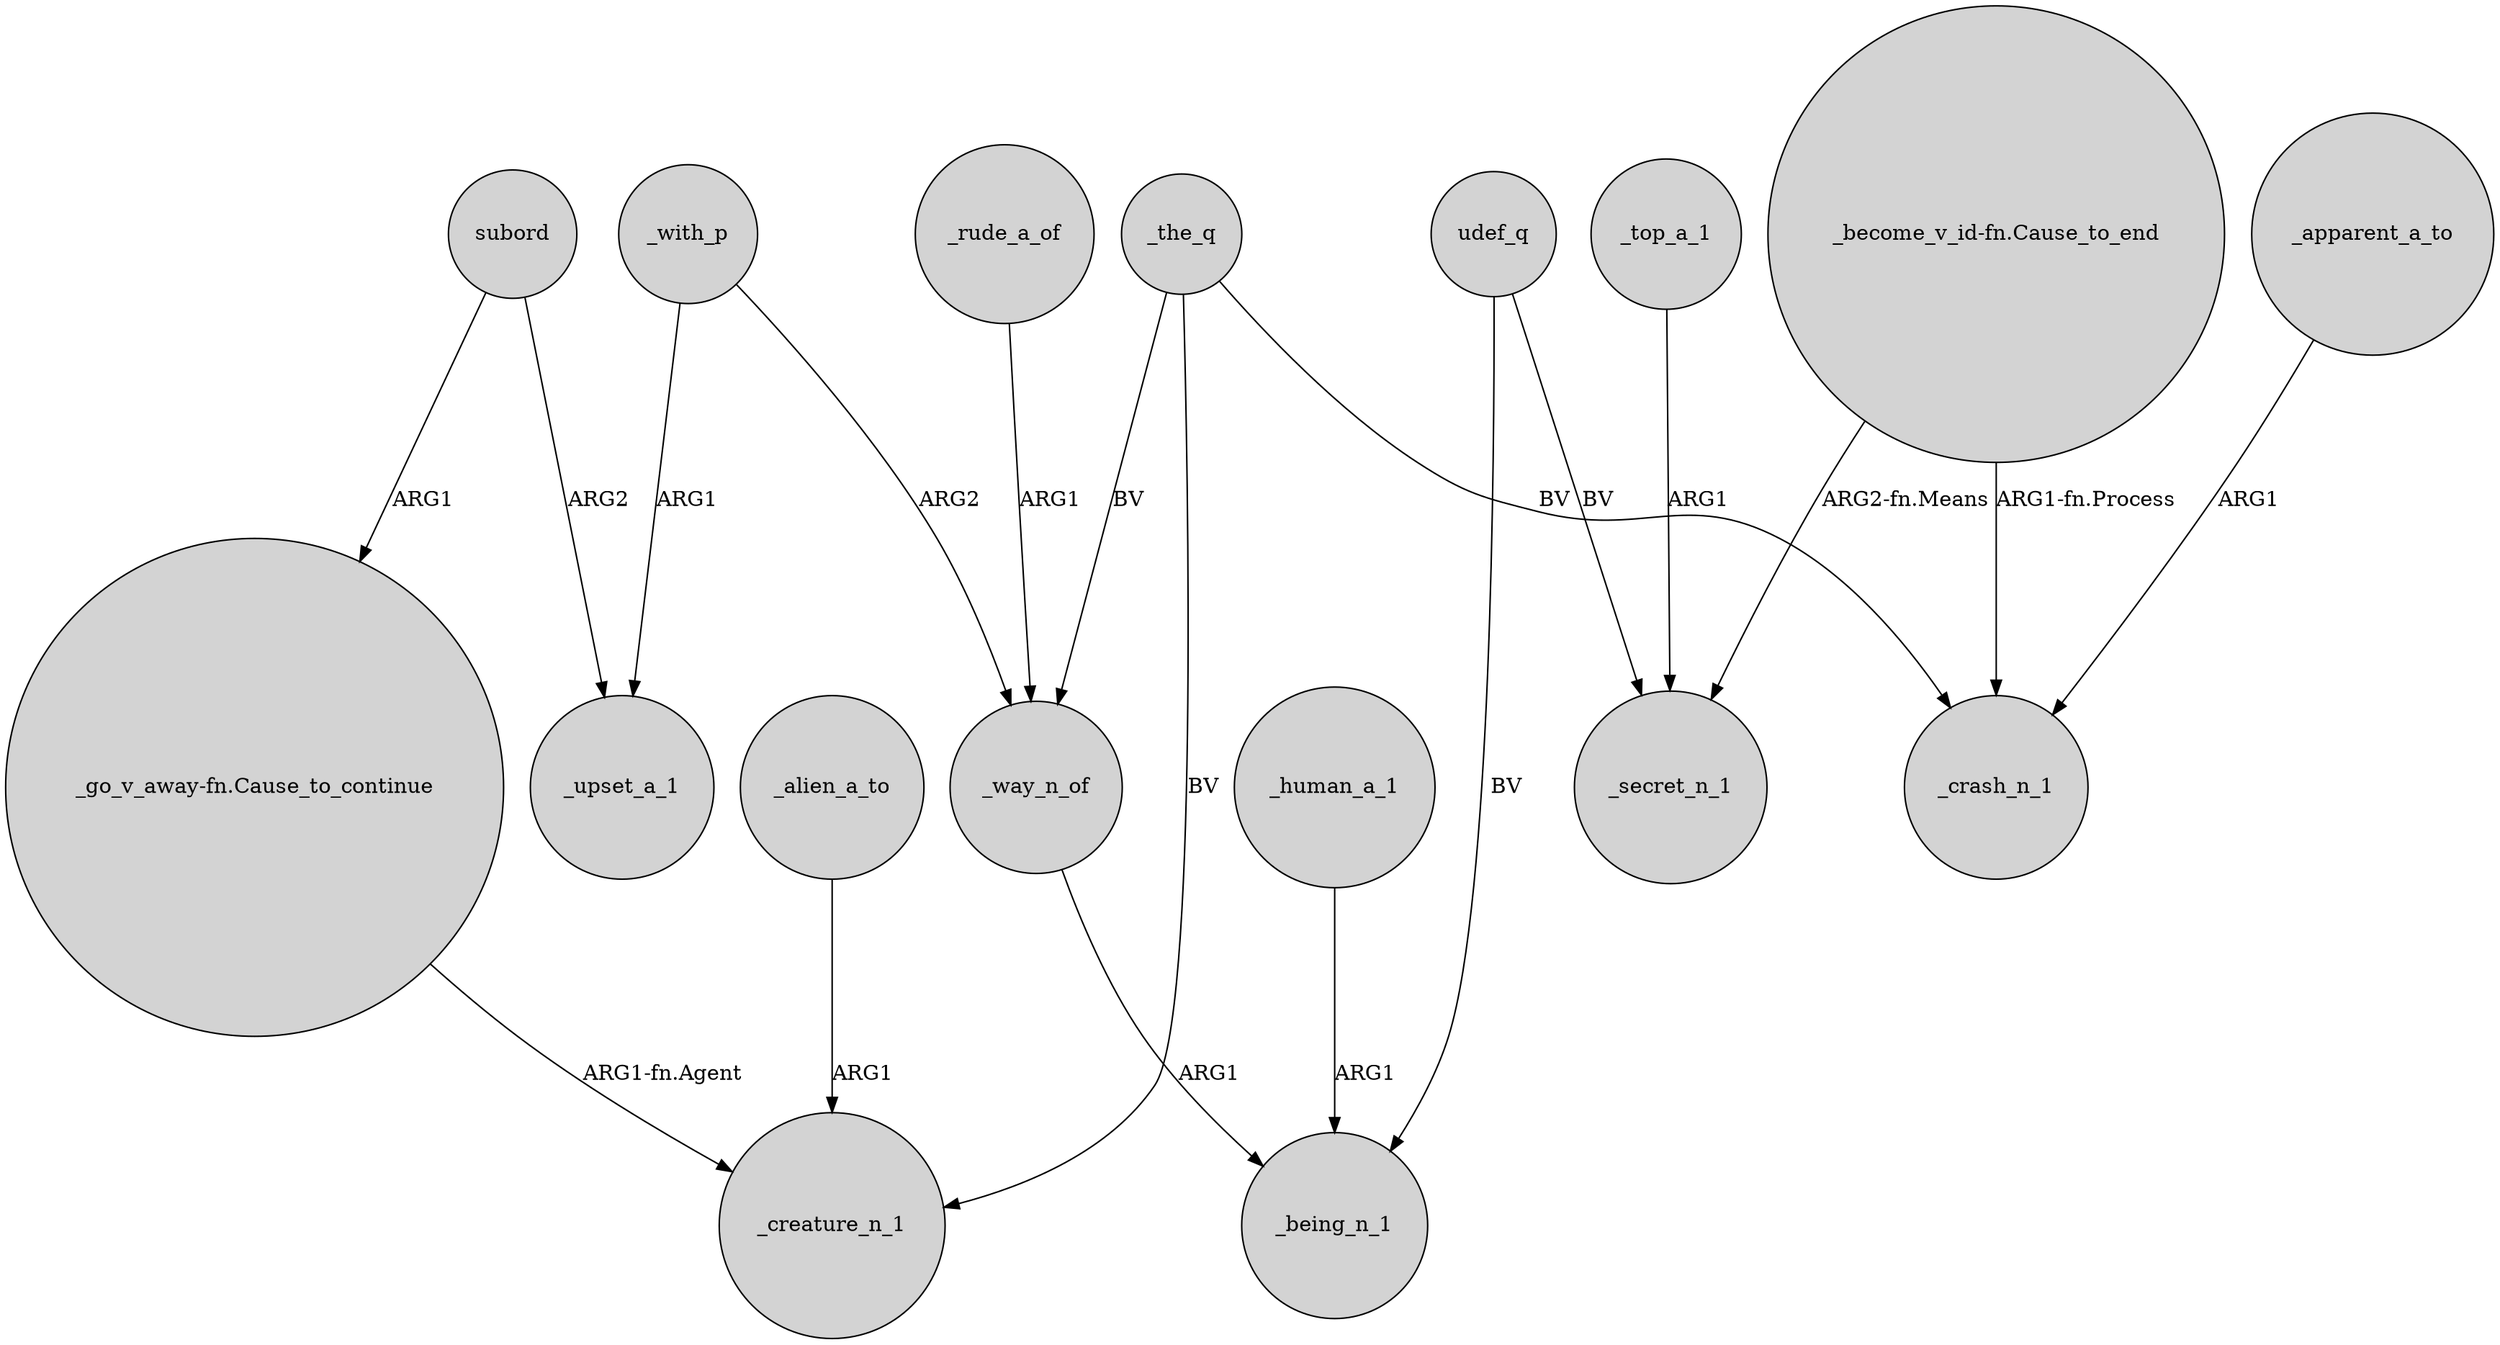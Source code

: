 digraph {
	node [shape=circle style=filled]
	_with_p -> _upset_a_1 [label=ARG1]
	_human_a_1 -> _being_n_1 [label=ARG1]
	subord -> "_go_v_away-fn.Cause_to_continue" [label=ARG1]
	udef_q -> _secret_n_1 [label=BV]
	_the_q -> _way_n_of [label=BV]
	_with_p -> _way_n_of [label=ARG2]
	_apparent_a_to -> _crash_n_1 [label=ARG1]
	udef_q -> _being_n_1 [label=BV]
	_way_n_of -> _being_n_1 [label=ARG1]
	_the_q -> _crash_n_1 [label=BV]
	_rude_a_of -> _way_n_of [label=ARG1]
	subord -> _upset_a_1 [label=ARG2]
	"_go_v_away-fn.Cause_to_continue" -> _creature_n_1 [label="ARG1-fn.Agent"]
	_top_a_1 -> _secret_n_1 [label=ARG1]
	_the_q -> _creature_n_1 [label=BV]
	"_become_v_id-fn.Cause_to_end" -> _secret_n_1 [label="ARG2-fn.Means"]
	_alien_a_to -> _creature_n_1 [label=ARG1]
	"_become_v_id-fn.Cause_to_end" -> _crash_n_1 [label="ARG1-fn.Process"]
}
